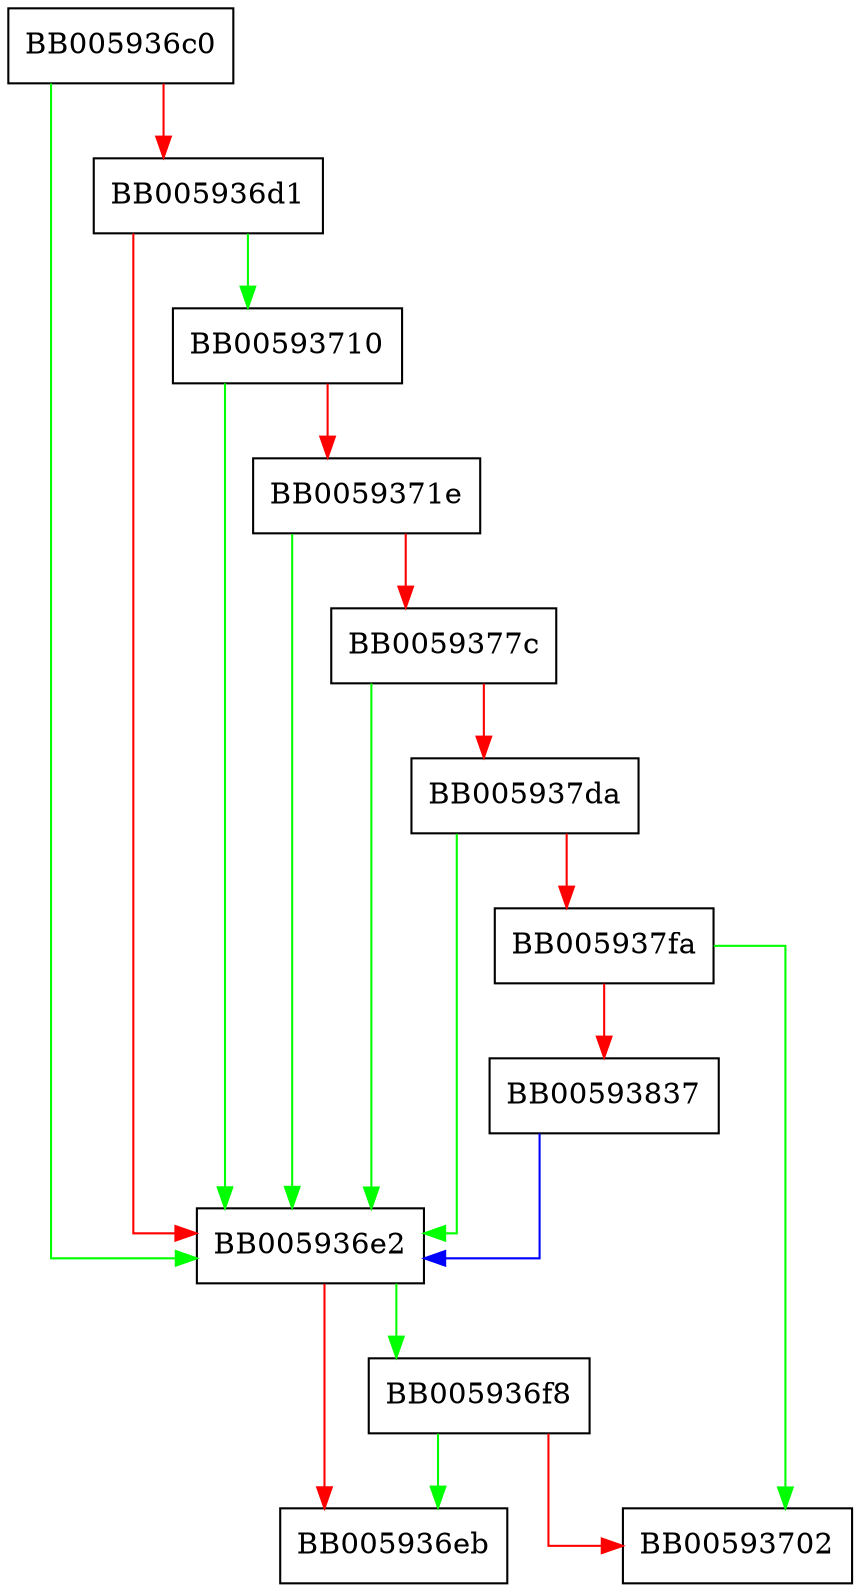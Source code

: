 digraph ecp_nistz256_window_have_precompute_mult {
  node [shape="box"];
  graph [splines=ortho];
  BB005936c0 -> BB005936e2 [color="green"];
  BB005936c0 -> BB005936d1 [color="red"];
  BB005936d1 -> BB00593710 [color="green"];
  BB005936d1 -> BB005936e2 [color="red"];
  BB005936e2 -> BB005936f8 [color="green"];
  BB005936e2 -> BB005936eb [color="red"];
  BB005936f8 -> BB005936eb [color="green"];
  BB005936f8 -> BB00593702 [color="red"];
  BB00593710 -> BB005936e2 [color="green"];
  BB00593710 -> BB0059371e [color="red"];
  BB0059371e -> BB005936e2 [color="green"];
  BB0059371e -> BB0059377c [color="red"];
  BB0059377c -> BB005936e2 [color="green"];
  BB0059377c -> BB005937da [color="red"];
  BB005937da -> BB005936e2 [color="green"];
  BB005937da -> BB005937fa [color="red"];
  BB005937fa -> BB00593702 [color="green"];
  BB005937fa -> BB00593837 [color="red"];
  BB00593837 -> BB005936e2 [color="blue"];
}